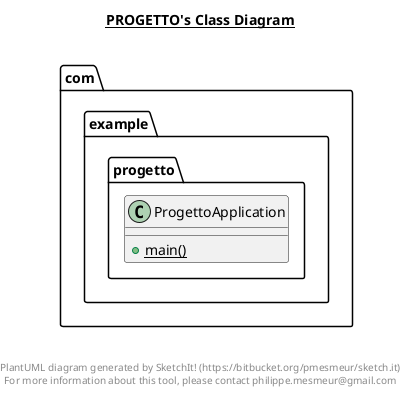@startuml

title __PROGETTO's Class Diagram__\n


    namespace com.example.progetto {
      class com.example.progetto.ProgettoApplication {
          {static} + main()
      }
    }

  



right footer


PlantUML diagram generated by SketchIt! (https://bitbucket.org/pmesmeur/sketch.it)
For more information about this tool, please contact philippe.mesmeur@gmail.com
endfooter

@enduml

